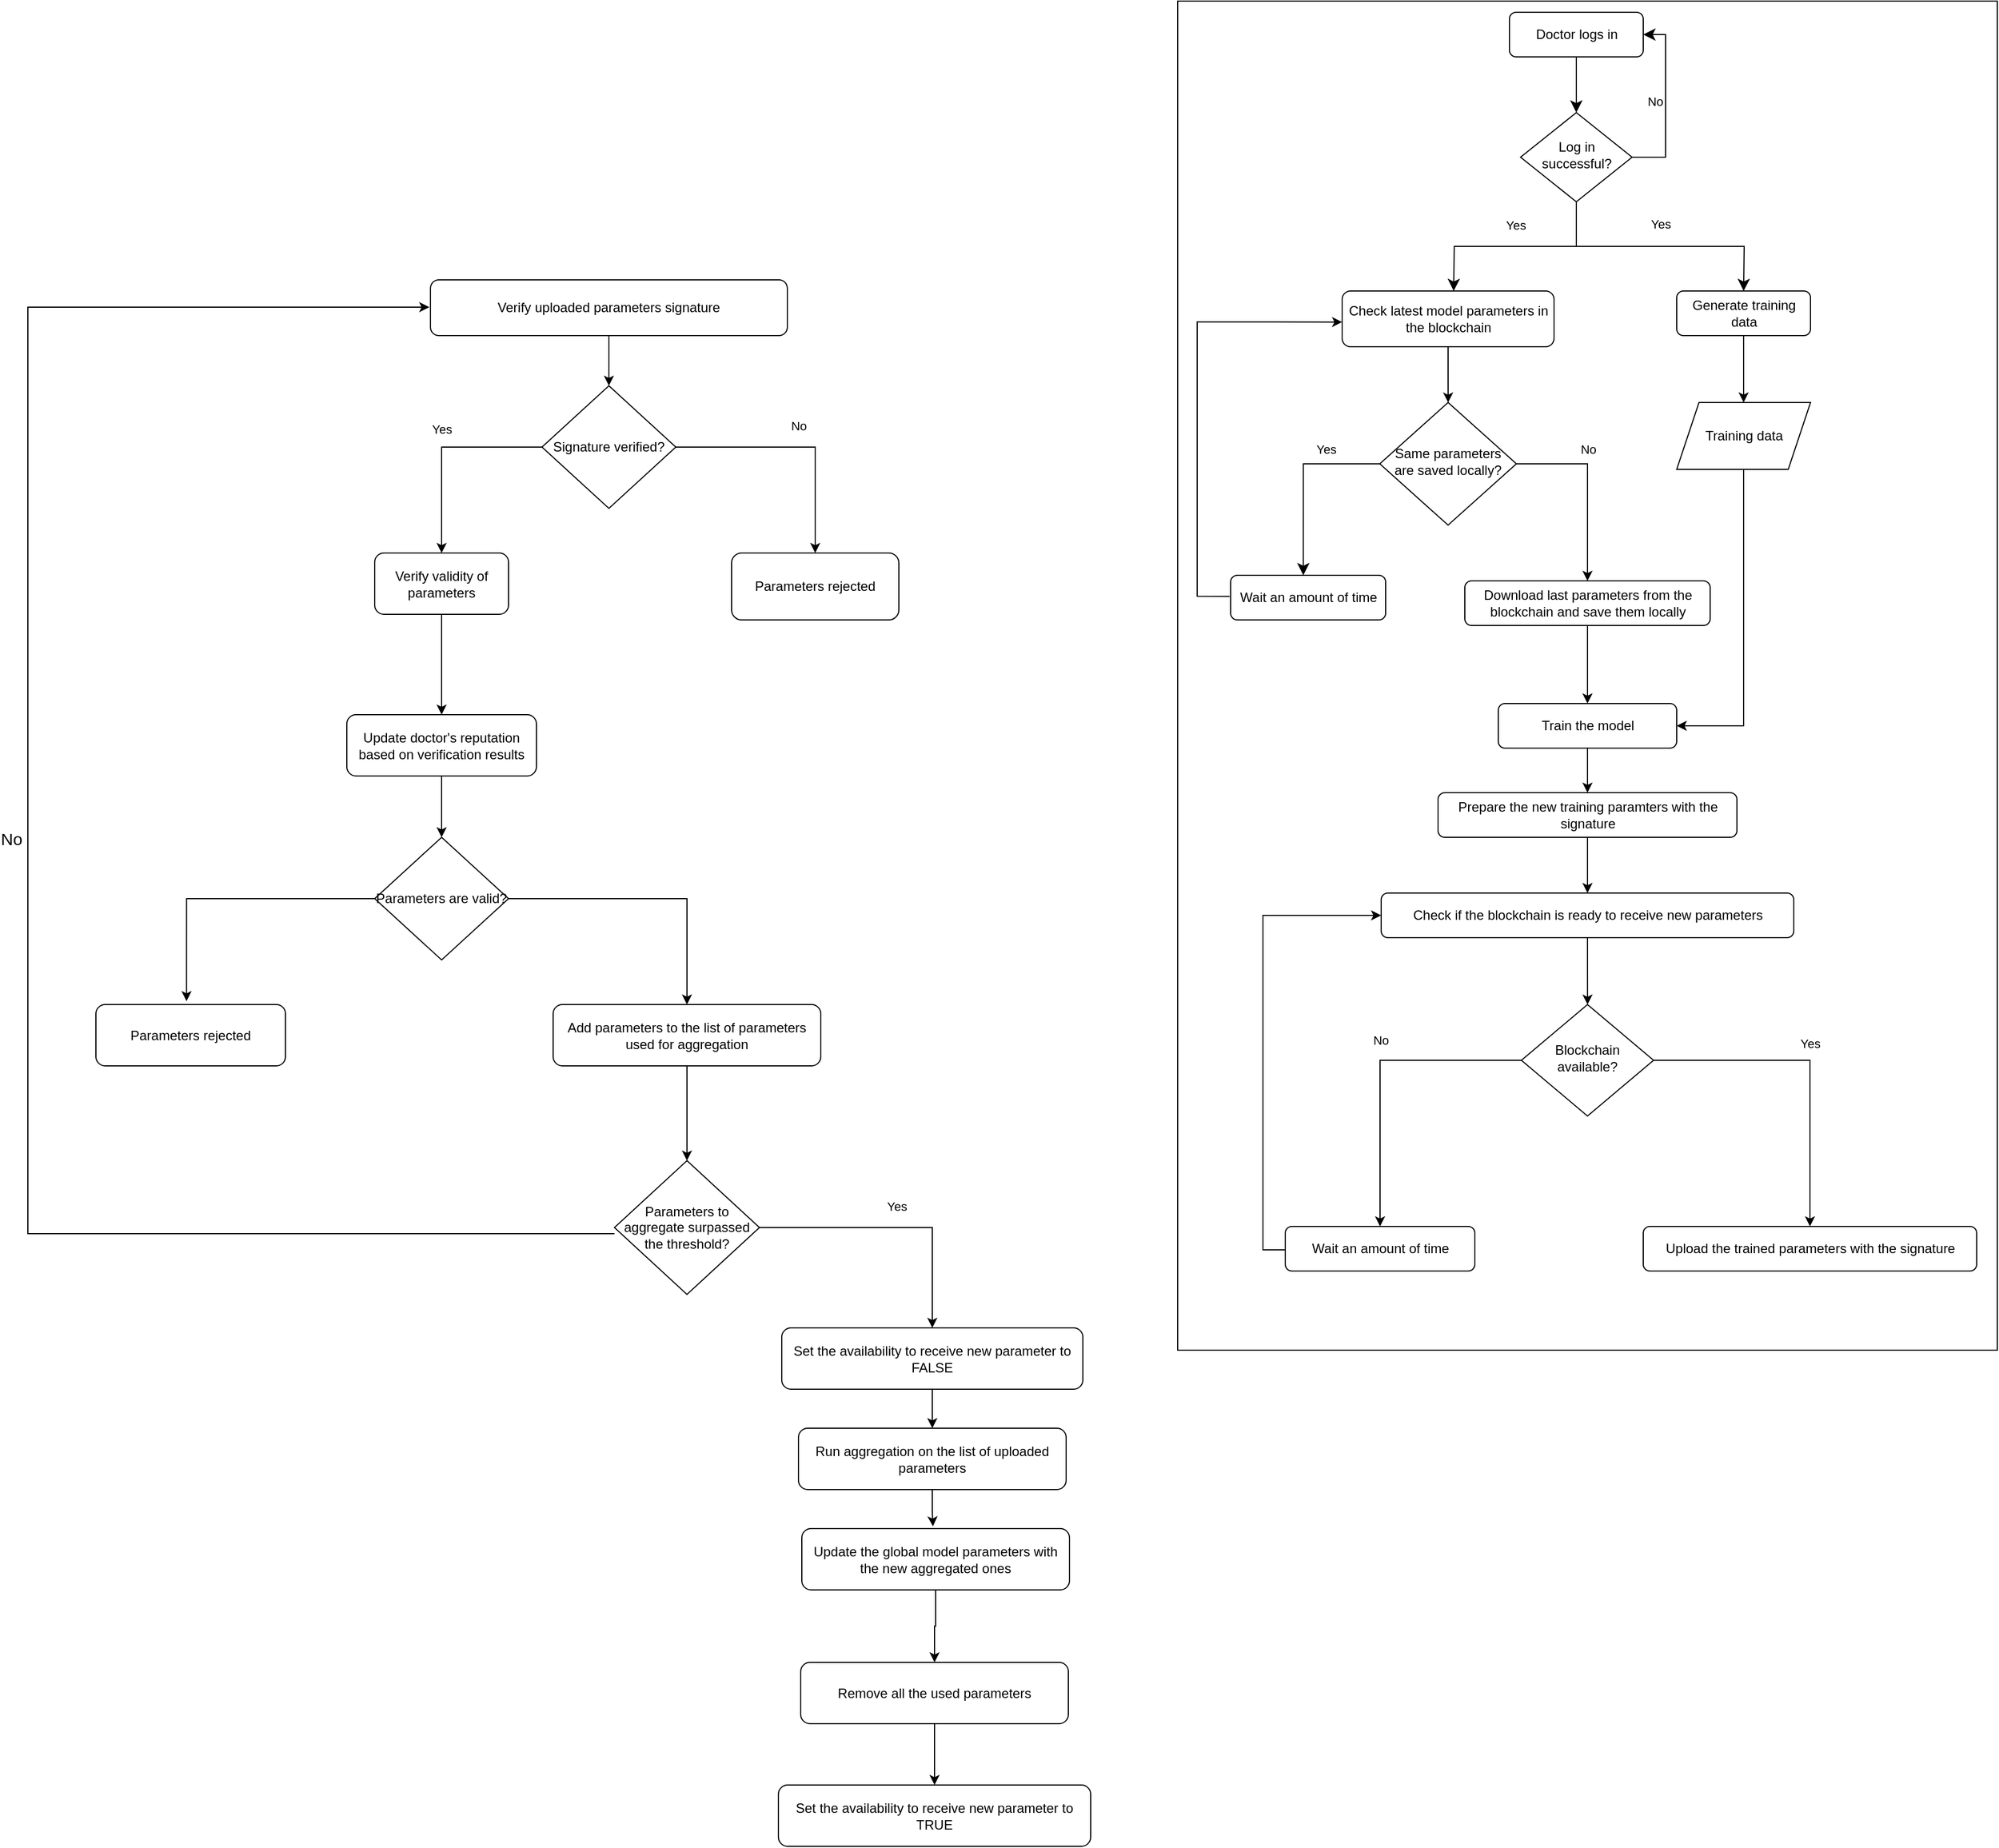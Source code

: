 <mxfile version="21.5.0" type="github">
  <diagram id="C5RBs43oDa-KdzZeNtuy" name="Page-1">
    <mxGraphModel dx="3566" dy="1013" grid="1" gridSize="10" guides="1" tooltips="1" connect="1" arrows="1" fold="1" page="1" pageScale="1" pageWidth="827" pageHeight="1169" math="0" shadow="0">
      <root>
        <mxCell id="WIyWlLk6GJQsqaUBKTNV-0" />
        <mxCell id="WIyWlLk6GJQsqaUBKTNV-1" parent="WIyWlLk6GJQsqaUBKTNV-0" />
        <mxCell id="_AjF4Cdxy0v_PtBoaZ_c-30" value="" style="edgeStyle=orthogonalEdgeStyle;rounded=0;orthogonalLoop=1;jettySize=auto;html=1;" edge="1" parent="WIyWlLk6GJQsqaUBKTNV-1" source="_AjF4Cdxy0v_PtBoaZ_c-27" target="_AjF4Cdxy0v_PtBoaZ_c-29">
          <mxGeometry relative="1" as="geometry" />
        </mxCell>
        <mxCell id="_AjF4Cdxy0v_PtBoaZ_c-27" value="Verify uploaded parameters signature" style="rounded=1;whiteSpace=wrap;html=1;fontSize=12;glass=0;strokeWidth=1;shadow=0;" vertex="1" parent="WIyWlLk6GJQsqaUBKTNV-1">
          <mxGeometry x="-610" y="280" width="320" height="50" as="geometry" />
        </mxCell>
        <mxCell id="_AjF4Cdxy0v_PtBoaZ_c-32" value="No" style="edgeStyle=orthogonalEdgeStyle;rounded=0;orthogonalLoop=1;jettySize=auto;html=1;labelPosition=center;verticalLabelPosition=top;align=center;verticalAlign=bottom;spacingBottom=10;" edge="1" parent="WIyWlLk6GJQsqaUBKTNV-1" source="_AjF4Cdxy0v_PtBoaZ_c-29" target="_AjF4Cdxy0v_PtBoaZ_c-31">
          <mxGeometry relative="1" as="geometry">
            <mxPoint x="-279.963" y="525" as="targetPoint" />
          </mxGeometry>
        </mxCell>
        <mxCell id="_AjF4Cdxy0v_PtBoaZ_c-34" value="Yes" style="edgeStyle=orthogonalEdgeStyle;rounded=0;orthogonalLoop=1;jettySize=auto;html=1;entryX=0.5;entryY=0;entryDx=0;entryDy=0;labelPosition=center;verticalLabelPosition=top;align=center;verticalAlign=bottom;spacingBottom=10;" edge="1" parent="WIyWlLk6GJQsqaUBKTNV-1" source="_AjF4Cdxy0v_PtBoaZ_c-29" target="_AjF4Cdxy0v_PtBoaZ_c-33">
          <mxGeometry relative="1" as="geometry" />
        </mxCell>
        <mxCell id="_AjF4Cdxy0v_PtBoaZ_c-29" value="Signature verified?" style="rhombus;whiteSpace=wrap;html=1;" vertex="1" parent="WIyWlLk6GJQsqaUBKTNV-1">
          <mxGeometry x="-510" y="375" width="120" height="110" as="geometry" />
        </mxCell>
        <mxCell id="_AjF4Cdxy0v_PtBoaZ_c-31" value="Parameters rejected" style="rounded=1;whiteSpace=wrap;html=1;" vertex="1" parent="WIyWlLk6GJQsqaUBKTNV-1">
          <mxGeometry x="-340" y="525" width="150" height="60" as="geometry" />
        </mxCell>
        <mxCell id="_AjF4Cdxy0v_PtBoaZ_c-38" value="" style="edgeStyle=orthogonalEdgeStyle;rounded=0;orthogonalLoop=1;jettySize=auto;html=1;entryX=0.5;entryY=0;entryDx=0;entryDy=0;" edge="1" parent="WIyWlLk6GJQsqaUBKTNV-1" source="_AjF4Cdxy0v_PtBoaZ_c-33" target="_AjF4Cdxy0v_PtBoaZ_c-39">
          <mxGeometry relative="1" as="geometry">
            <mxPoint x="-600" y="650.0" as="targetPoint" />
          </mxGeometry>
        </mxCell>
        <mxCell id="_AjF4Cdxy0v_PtBoaZ_c-33" value="Verify validity of parameters" style="rounded=1;whiteSpace=wrap;html=1;" vertex="1" parent="WIyWlLk6GJQsqaUBKTNV-1">
          <mxGeometry x="-660" y="525" width="120" height="55" as="geometry" />
        </mxCell>
        <mxCell id="_AjF4Cdxy0v_PtBoaZ_c-43" value="" style="edgeStyle=orthogonalEdgeStyle;rounded=0;orthogonalLoop=1;jettySize=auto;html=1;" edge="1" parent="WIyWlLk6GJQsqaUBKTNV-1" source="_AjF4Cdxy0v_PtBoaZ_c-39" target="_AjF4Cdxy0v_PtBoaZ_c-40">
          <mxGeometry relative="1" as="geometry" />
        </mxCell>
        <mxCell id="_AjF4Cdxy0v_PtBoaZ_c-39" value="Update doctor&#39;s reputation based on verification results" style="rounded=1;whiteSpace=wrap;html=1;" vertex="1" parent="WIyWlLk6GJQsqaUBKTNV-1">
          <mxGeometry x="-685" y="670" width="170" height="55" as="geometry" />
        </mxCell>
        <mxCell id="_AjF4Cdxy0v_PtBoaZ_c-44" style="edgeStyle=orthogonalEdgeStyle;rounded=0;orthogonalLoop=1;jettySize=auto;html=1;entryX=0.478;entryY=-0.055;entryDx=0;entryDy=0;entryPerimeter=0;exitX=0;exitY=0.5;exitDx=0;exitDy=0;" edge="1" parent="WIyWlLk6GJQsqaUBKTNV-1" source="_AjF4Cdxy0v_PtBoaZ_c-40" target="_AjF4Cdxy0v_PtBoaZ_c-42">
          <mxGeometry relative="1" as="geometry" />
        </mxCell>
        <mxCell id="_AjF4Cdxy0v_PtBoaZ_c-45" style="edgeStyle=orthogonalEdgeStyle;rounded=0;orthogonalLoop=1;jettySize=auto;html=1;exitX=1;exitY=0.5;exitDx=0;exitDy=0;entryX=0.5;entryY=0;entryDx=0;entryDy=0;" edge="1" parent="WIyWlLk6GJQsqaUBKTNV-1" source="_AjF4Cdxy0v_PtBoaZ_c-40" target="_AjF4Cdxy0v_PtBoaZ_c-41">
          <mxGeometry relative="1" as="geometry" />
        </mxCell>
        <mxCell id="_AjF4Cdxy0v_PtBoaZ_c-40" value="Parameters are valid?" style="rhombus;whiteSpace=wrap;html=1;" vertex="1" parent="WIyWlLk6GJQsqaUBKTNV-1">
          <mxGeometry x="-660" y="780" width="120" height="110" as="geometry" />
        </mxCell>
        <mxCell id="_AjF4Cdxy0v_PtBoaZ_c-48" value="" style="edgeStyle=orthogonalEdgeStyle;rounded=0;orthogonalLoop=1;jettySize=auto;html=1;" edge="1" parent="WIyWlLk6GJQsqaUBKTNV-1" source="_AjF4Cdxy0v_PtBoaZ_c-41" target="_AjF4Cdxy0v_PtBoaZ_c-47">
          <mxGeometry relative="1" as="geometry" />
        </mxCell>
        <mxCell id="_AjF4Cdxy0v_PtBoaZ_c-41" value="Add parameters to the list of parameters used for aggregation" style="rounded=1;whiteSpace=wrap;html=1;" vertex="1" parent="WIyWlLk6GJQsqaUBKTNV-1">
          <mxGeometry x="-500" y="930" width="240" height="55" as="geometry" />
        </mxCell>
        <mxCell id="_AjF4Cdxy0v_PtBoaZ_c-42" value="Parameters rejected" style="rounded=1;whiteSpace=wrap;html=1;" vertex="1" parent="WIyWlLk6GJQsqaUBKTNV-1">
          <mxGeometry x="-910" y="930" width="170" height="55" as="geometry" />
        </mxCell>
        <mxCell id="_AjF4Cdxy0v_PtBoaZ_c-50" value="Yes" style="edgeStyle=orthogonalEdgeStyle;rounded=0;orthogonalLoop=1;jettySize=auto;html=1;entryX=0.5;entryY=0;entryDx=0;entryDy=0;labelPosition=center;verticalLabelPosition=top;align=center;verticalAlign=bottom;spacingBottom=10;" edge="1" parent="WIyWlLk6GJQsqaUBKTNV-1" source="_AjF4Cdxy0v_PtBoaZ_c-47" target="_AjF4Cdxy0v_PtBoaZ_c-49">
          <mxGeometry relative="1" as="geometry" />
        </mxCell>
        <mxCell id="_AjF4Cdxy0v_PtBoaZ_c-47" value="Parameters to aggregate surpassed the threshold?" style="rhombus;whiteSpace=wrap;html=1;" vertex="1" parent="WIyWlLk6GJQsqaUBKTNV-1">
          <mxGeometry x="-445" y="1070" width="130" height="120" as="geometry" />
        </mxCell>
        <mxCell id="_AjF4Cdxy0v_PtBoaZ_c-55" value="" style="edgeStyle=orthogonalEdgeStyle;rounded=0;orthogonalLoop=1;jettySize=auto;html=1;" edge="1" parent="WIyWlLk6GJQsqaUBKTNV-1" source="_AjF4Cdxy0v_PtBoaZ_c-49" target="_AjF4Cdxy0v_PtBoaZ_c-54">
          <mxGeometry relative="1" as="geometry" />
        </mxCell>
        <mxCell id="_AjF4Cdxy0v_PtBoaZ_c-49" value="Set the availability to receive new parameter to FALSE" style="rounded=1;whiteSpace=wrap;html=1;" vertex="1" parent="WIyWlLk6GJQsqaUBKTNV-1">
          <mxGeometry x="-295" y="1220" width="270" height="55" as="geometry" />
        </mxCell>
        <mxCell id="_AjF4Cdxy0v_PtBoaZ_c-60" value="" style="edgeStyle=orthogonalEdgeStyle;rounded=0;orthogonalLoop=1;jettySize=auto;html=1;" edge="1" parent="WIyWlLk6GJQsqaUBKTNV-1" source="_AjF4Cdxy0v_PtBoaZ_c-51" target="_AjF4Cdxy0v_PtBoaZ_c-52">
          <mxGeometry relative="1" as="geometry" />
        </mxCell>
        <mxCell id="_AjF4Cdxy0v_PtBoaZ_c-51" value="Update the global model parameters with the new aggregated ones" style="rounded=1;whiteSpace=wrap;html=1;" vertex="1" parent="WIyWlLk6GJQsqaUBKTNV-1">
          <mxGeometry x="-277" y="1400" width="240" height="55" as="geometry" />
        </mxCell>
        <mxCell id="_AjF4Cdxy0v_PtBoaZ_c-58" value="" style="edgeStyle=orthogonalEdgeStyle;rounded=0;orthogonalLoop=1;jettySize=auto;html=1;" edge="1" parent="WIyWlLk6GJQsqaUBKTNV-1" source="_AjF4Cdxy0v_PtBoaZ_c-52" target="_AjF4Cdxy0v_PtBoaZ_c-53">
          <mxGeometry relative="1" as="geometry" />
        </mxCell>
        <mxCell id="_AjF4Cdxy0v_PtBoaZ_c-52" value="Remove all the used parameters" style="rounded=1;whiteSpace=wrap;html=1;" vertex="1" parent="WIyWlLk6GJQsqaUBKTNV-1">
          <mxGeometry x="-278" y="1520" width="240" height="55" as="geometry" />
        </mxCell>
        <mxCell id="_AjF4Cdxy0v_PtBoaZ_c-53" value="Set the availability to receive new parameter to TRUE" style="rounded=1;whiteSpace=wrap;html=1;" vertex="1" parent="WIyWlLk6GJQsqaUBKTNV-1">
          <mxGeometry x="-298" y="1630" width="280" height="55" as="geometry" />
        </mxCell>
        <mxCell id="_AjF4Cdxy0v_PtBoaZ_c-56" value="" style="edgeStyle=orthogonalEdgeStyle;rounded=0;orthogonalLoop=1;jettySize=auto;html=1;entryX=0.49;entryY=-0.036;entryDx=0;entryDy=0;entryPerimeter=0;" edge="1" parent="WIyWlLk6GJQsqaUBKTNV-1" source="_AjF4Cdxy0v_PtBoaZ_c-54" target="_AjF4Cdxy0v_PtBoaZ_c-51">
          <mxGeometry relative="1" as="geometry">
            <mxPoint x="-160" y="1390" as="targetPoint" />
          </mxGeometry>
        </mxCell>
        <mxCell id="_AjF4Cdxy0v_PtBoaZ_c-54" value="Run aggregation on the list of uploaded parameters" style="rounded=1;whiteSpace=wrap;html=1;" vertex="1" parent="WIyWlLk6GJQsqaUBKTNV-1">
          <mxGeometry x="-280" y="1310" width="240" height="55" as="geometry" />
        </mxCell>
        <mxCell id="_AjF4Cdxy0v_PtBoaZ_c-59" value="No" style="edgeStyle=orthogonalEdgeStyle;rounded=0;orthogonalLoop=1;jettySize=auto;html=1;entryX=0;entryY=0.25;entryDx=0;entryDy=0;labelPosition=center;verticalLabelPosition=top;align=center;verticalAlign=bottom;spacingBottom=10;exitX=0;exitY=0.504;exitDx=0;exitDy=0;spacingLeft=0;spacingRight=30;exitPerimeter=0;fontSize=15;" edge="1" parent="WIyWlLk6GJQsqaUBKTNV-1">
          <mxGeometry relative="1" as="geometry">
            <mxPoint x="-445" y="1135.48" as="sourcePoint" />
            <mxPoint x="-611" y="304.5" as="targetPoint" />
            <Array as="points">
              <mxPoint x="-971" y="1136" />
              <mxPoint x="-971" y="305" />
            </Array>
          </mxGeometry>
        </mxCell>
        <mxCell id="_AjF4Cdxy0v_PtBoaZ_c-81" value="" style="group" vertex="1" connectable="0" parent="WIyWlLk6GJQsqaUBKTNV-1">
          <mxGeometry x="60" y="30" width="735" height="1210" as="geometry" />
        </mxCell>
        <mxCell id="_AjF4Cdxy0v_PtBoaZ_c-77" value="" style="rounded=0;whiteSpace=wrap;html=1;fillColor=#FFFFFF;" vertex="1" parent="_AjF4Cdxy0v_PtBoaZ_c-81">
          <mxGeometry width="735" height="1210" as="geometry" />
        </mxCell>
        <mxCell id="WIyWlLk6GJQsqaUBKTNV-3" value="Doctor logs in" style="rounded=1;whiteSpace=wrap;html=1;fontSize=12;glass=0;strokeWidth=1;shadow=0;fillColor=#FFFFFF;fontColor=#000000;strokeColor=#000000;" parent="_AjF4Cdxy0v_PtBoaZ_c-81" vertex="1">
          <mxGeometry x="297.5" y="10" width="120" height="40" as="geometry" />
        </mxCell>
        <mxCell id="WIyWlLk6GJQsqaUBKTNV-4" value="Yes" style="rounded=0;html=1;jettySize=auto;orthogonalLoop=1;fontSize=11;endArrow=classic;endFill=1;endSize=8;strokeWidth=1;shadow=0;labelBackgroundColor=none;edgeStyle=orthogonalEdgeStyle;exitX=0.5;exitY=1;exitDx=0;exitDy=0;fontColor=#000000;strokeColor=#000000;" parent="_AjF4Cdxy0v_PtBoaZ_c-81" source="WIyWlLk6GJQsqaUBKTNV-6" edge="1">
          <mxGeometry y="20" relative="1" as="geometry">
            <mxPoint as="offset" />
            <mxPoint x="507.5" y="260" as="targetPoint" />
          </mxGeometry>
        </mxCell>
        <mxCell id="WIyWlLk6GJQsqaUBKTNV-5" value="No" style="edgeStyle=orthogonalEdgeStyle;rounded=0;html=1;jettySize=auto;orthogonalLoop=1;fontSize=11;endArrow=classic;endFill=1;endSize=8;strokeWidth=1;shadow=0;labelBackgroundColor=none;entryX=1;entryY=0.5;entryDx=0;entryDy=0;fontColor=#000000;strokeColor=#000000;" parent="_AjF4Cdxy0v_PtBoaZ_c-81" target="WIyWlLk6GJQsqaUBKTNV-3" edge="1">
          <mxGeometry y="10" relative="1" as="geometry">
            <mxPoint as="offset" />
            <mxPoint x="407.499" y="140.023" as="sourcePoint" />
            <mxPoint x="467.47" y="70" as="targetPoint" />
            <Array as="points">
              <mxPoint x="437.5" y="140" />
              <mxPoint x="437.5" y="30" />
            </Array>
          </mxGeometry>
        </mxCell>
        <mxCell id="WIyWlLk6GJQsqaUBKTNV-6" value="Log in successful?" style="rhombus;whiteSpace=wrap;html=1;shadow=0;fontFamily=Helvetica;fontSize=12;align=center;strokeWidth=1;spacing=6;spacingTop=-4;fillColor=#FFFFFF;fontColor=#000000;strokeColor=#000000;" parent="_AjF4Cdxy0v_PtBoaZ_c-81" vertex="1">
          <mxGeometry x="307.5" y="100" width="100" height="80" as="geometry" />
        </mxCell>
        <mxCell id="WIyWlLk6GJQsqaUBKTNV-2" value="" style="rounded=0;html=1;jettySize=auto;orthogonalLoop=1;fontSize=11;endArrow=classic;endFill=1;endSize=8;strokeWidth=1;shadow=0;labelBackgroundColor=none;edgeStyle=orthogonalEdgeStyle;fontColor=#000000;strokeColor=#000000;" parent="_AjF4Cdxy0v_PtBoaZ_c-81" source="WIyWlLk6GJQsqaUBKTNV-3" target="WIyWlLk6GJQsqaUBKTNV-6" edge="1">
          <mxGeometry relative="1" as="geometry" />
        </mxCell>
        <mxCell id="WIyWlLk6GJQsqaUBKTNV-12" value="Generate training data" style="rounded=1;whiteSpace=wrap;html=1;fontSize=12;glass=0;strokeWidth=1;shadow=0;fillColor=#FFFFFF;fontColor=#000000;strokeColor=#000000;" parent="_AjF4Cdxy0v_PtBoaZ_c-81" vertex="1">
          <mxGeometry x="447.5" y="260" width="120" height="40" as="geometry" />
        </mxCell>
        <mxCell id="_AjF4Cdxy0v_PtBoaZ_c-0" value="Training data" style="shape=parallelogram;perimeter=parallelogramPerimeter;whiteSpace=wrap;html=1;fixedSize=1;fillColor=#FFFFFF;fontColor=#000000;strokeColor=#000000;" vertex="1" parent="_AjF4Cdxy0v_PtBoaZ_c-81">
          <mxGeometry x="447.5" y="360" width="120" height="60" as="geometry" />
        </mxCell>
        <mxCell id="_AjF4Cdxy0v_PtBoaZ_c-1" value="" style="edgeStyle=orthogonalEdgeStyle;rounded=0;orthogonalLoop=1;jettySize=auto;html=1;fontColor=#000000;strokeColor=#000000;" edge="1" parent="_AjF4Cdxy0v_PtBoaZ_c-81" source="WIyWlLk6GJQsqaUBKTNV-12" target="_AjF4Cdxy0v_PtBoaZ_c-0">
          <mxGeometry relative="1" as="geometry" />
        </mxCell>
        <mxCell id="_AjF4Cdxy0v_PtBoaZ_c-2" value="Check latest model parameters in the blockchain" style="rounded=1;whiteSpace=wrap;html=1;fontSize=12;glass=0;strokeWidth=1;shadow=0;fillColor=#FFFFFF;fontColor=#000000;strokeColor=#000000;" vertex="1" parent="_AjF4Cdxy0v_PtBoaZ_c-81">
          <mxGeometry x="147.5" y="260" width="190" height="50" as="geometry" />
        </mxCell>
        <mxCell id="_AjF4Cdxy0v_PtBoaZ_c-6" value="Same parameters are saved locally?" style="rhombus;whiteSpace=wrap;html=1;shadow=0;fontFamily=Helvetica;fontSize=12;align=center;strokeWidth=1;spacing=6;spacingTop=-4;fillColor=#FFFFFF;fontColor=#000000;strokeColor=#000000;" vertex="1" parent="_AjF4Cdxy0v_PtBoaZ_c-81">
          <mxGeometry x="181.25" y="360" width="122.5" height="110" as="geometry" />
        </mxCell>
        <mxCell id="_AjF4Cdxy0v_PtBoaZ_c-7" value="" style="edgeStyle=orthogonalEdgeStyle;rounded=0;orthogonalLoop=1;jettySize=auto;html=1;fontColor=#000000;strokeColor=#000000;" edge="1" parent="_AjF4Cdxy0v_PtBoaZ_c-81" source="_AjF4Cdxy0v_PtBoaZ_c-2" target="_AjF4Cdxy0v_PtBoaZ_c-6">
          <mxGeometry relative="1" as="geometry" />
        </mxCell>
        <mxCell id="_AjF4Cdxy0v_PtBoaZ_c-15" style="edgeStyle=orthogonalEdgeStyle;rounded=0;orthogonalLoop=1;jettySize=auto;html=1;exitX=-0.006;exitY=0.471;exitDx=0;exitDy=0;exitPerimeter=0;fontColor=#000000;strokeColor=#000000;" edge="1" parent="_AjF4Cdxy0v_PtBoaZ_c-81" source="_AjF4Cdxy0v_PtBoaZ_c-8">
          <mxGeometry relative="1" as="geometry">
            <mxPoint x="37.49" y="532.5" as="sourcePoint" />
            <mxPoint x="147.5" y="287.82" as="targetPoint" />
            <Array as="points">
              <mxPoint x="17.5" y="534" />
              <mxPoint x="17.5" y="288" />
            </Array>
          </mxGeometry>
        </mxCell>
        <mxCell id="_AjF4Cdxy0v_PtBoaZ_c-8" value="Wait an amount of time" style="rounded=1;whiteSpace=wrap;html=1;fontSize=12;glass=0;strokeWidth=1;shadow=0;fillColor=#FFFFFF;fontColor=#000000;strokeColor=#000000;" vertex="1" parent="_AjF4Cdxy0v_PtBoaZ_c-81">
          <mxGeometry x="47.5" y="515" width="139" height="40" as="geometry" />
        </mxCell>
        <mxCell id="_AjF4Cdxy0v_PtBoaZ_c-12" value="Yes" style="rounded=0;html=1;jettySize=auto;orthogonalLoop=1;fontSize=11;endArrow=classic;endFill=1;endSize=8;strokeWidth=1;shadow=0;labelBackgroundColor=none;edgeStyle=orthogonalEdgeStyle;exitX=0;exitY=0.5;exitDx=0;exitDy=0;entryX=0.469;entryY=0;entryDx=0;entryDy=0;entryPerimeter=0;labelPosition=center;verticalLabelPosition=top;align=center;verticalAlign=bottom;spacingBottom=20;fontColor=#000000;strokeColor=#000000;" edge="1" parent="_AjF4Cdxy0v_PtBoaZ_c-81" source="_AjF4Cdxy0v_PtBoaZ_c-6" target="_AjF4Cdxy0v_PtBoaZ_c-8">
          <mxGeometry y="20" relative="1" as="geometry">
            <mxPoint as="offset" />
            <mxPoint x="-3.03" y="410" as="sourcePoint" />
            <mxPoint x="146.97" y="490" as="targetPoint" />
          </mxGeometry>
        </mxCell>
        <mxCell id="_AjF4Cdxy0v_PtBoaZ_c-17" value="Yes" style="rounded=0;html=1;jettySize=auto;orthogonalLoop=1;fontSize=11;endArrow=classic;endFill=1;endSize=8;strokeWidth=1;shadow=0;labelBackgroundColor=none;edgeStyle=orthogonalEdgeStyle;exitX=0.5;exitY=1;exitDx=0;exitDy=0;fontColor=#000000;strokeColor=#000000;labelPosition=center;verticalLabelPosition=top;align=center;verticalAlign=bottom;spacingBottom=30;" edge="1" parent="_AjF4Cdxy0v_PtBoaZ_c-81" source="WIyWlLk6GJQsqaUBKTNV-6">
          <mxGeometry y="20" relative="1" as="geometry">
            <mxPoint as="offset" />
            <mxPoint x="97.5" y="180" as="sourcePoint" />
            <mxPoint x="247.5" y="260" as="targetPoint" />
          </mxGeometry>
        </mxCell>
        <mxCell id="_AjF4Cdxy0v_PtBoaZ_c-18" value="Download last parameters from the blockchain and save them locally" style="rounded=1;whiteSpace=wrap;html=1;fontSize=12;glass=0;strokeWidth=1;shadow=0;fillColor=#FFFFFF;fontColor=#000000;strokeColor=#000000;" vertex="1" parent="_AjF4Cdxy0v_PtBoaZ_c-81">
          <mxGeometry x="257.5" y="520" width="220" height="40" as="geometry" />
        </mxCell>
        <mxCell id="_AjF4Cdxy0v_PtBoaZ_c-79" value="No" style="edgeStyle=orthogonalEdgeStyle;rounded=0;orthogonalLoop=1;jettySize=auto;html=1;exitX=1;exitY=0.5;exitDx=0;exitDy=0;entryX=0.5;entryY=0;entryDx=0;entryDy=0;strokeColor=#000000;labelBackgroundColor=none;fontColor=#000000;labelPosition=center;verticalLabelPosition=top;align=center;verticalAlign=bottom;spacingBottom=25;" edge="1" parent="_AjF4Cdxy0v_PtBoaZ_c-81" source="_AjF4Cdxy0v_PtBoaZ_c-6" target="_AjF4Cdxy0v_PtBoaZ_c-18">
          <mxGeometry relative="1" as="geometry" />
        </mxCell>
        <mxCell id="_AjF4Cdxy0v_PtBoaZ_c-22" value="Train the model" style="rounded=1;whiteSpace=wrap;html=1;fontSize=12;glass=0;strokeWidth=1;shadow=0;fillColor=#FFFFFF;fontColor=#000000;strokeColor=#000000;" vertex="1" parent="_AjF4Cdxy0v_PtBoaZ_c-81">
          <mxGeometry x="287.5" y="630" width="160" height="40" as="geometry" />
        </mxCell>
        <mxCell id="_AjF4Cdxy0v_PtBoaZ_c-24" style="edgeStyle=orthogonalEdgeStyle;rounded=0;orthogonalLoop=1;jettySize=auto;html=1;entryX=1;entryY=0.5;entryDx=0;entryDy=0;fontColor=#000000;strokeColor=#000000;" edge="1" parent="_AjF4Cdxy0v_PtBoaZ_c-81" source="_AjF4Cdxy0v_PtBoaZ_c-0" target="_AjF4Cdxy0v_PtBoaZ_c-22">
          <mxGeometry relative="1" as="geometry" />
        </mxCell>
        <mxCell id="_AjF4Cdxy0v_PtBoaZ_c-25" value="Check if the blockchain is ready to receive new parameters" style="rounded=1;whiteSpace=wrap;html=1;fontSize=12;glass=0;strokeWidth=1;shadow=0;fillColor=#FFFFFF;fontColor=#000000;strokeColor=#000000;" vertex="1" parent="_AjF4Cdxy0v_PtBoaZ_c-81">
          <mxGeometry x="182.5" y="800" width="370" height="40" as="geometry" />
        </mxCell>
        <mxCell id="_AjF4Cdxy0v_PtBoaZ_c-23" value="" style="edgeStyle=orthogonalEdgeStyle;rounded=0;orthogonalLoop=1;jettySize=auto;html=1;fontColor=#000000;strokeColor=#000000;" edge="1" parent="_AjF4Cdxy0v_PtBoaZ_c-81" source="_AjF4Cdxy0v_PtBoaZ_c-18" target="_AjF4Cdxy0v_PtBoaZ_c-22">
          <mxGeometry relative="1" as="geometry" />
        </mxCell>
        <mxCell id="_AjF4Cdxy0v_PtBoaZ_c-61" value="Blockchain available?" style="rhombus;whiteSpace=wrap;html=1;shadow=0;fontFamily=Helvetica;fontSize=12;align=center;strokeWidth=1;spacing=6;spacingTop=-4;fillColor=#FFFFFF;fontColor=#000000;strokeColor=#000000;" vertex="1" parent="_AjF4Cdxy0v_PtBoaZ_c-81">
          <mxGeometry x="308.25" y="900" width="118.5" height="100" as="geometry" />
        </mxCell>
        <mxCell id="_AjF4Cdxy0v_PtBoaZ_c-62" value="" style="edgeStyle=orthogonalEdgeStyle;rounded=0;orthogonalLoop=1;jettySize=auto;html=1;labelBackgroundColor=default;fontColor=#000000;strokeColor=#000000;" edge="1" parent="_AjF4Cdxy0v_PtBoaZ_c-81" source="_AjF4Cdxy0v_PtBoaZ_c-25" target="_AjF4Cdxy0v_PtBoaZ_c-61">
          <mxGeometry relative="1" as="geometry" />
        </mxCell>
        <mxCell id="_AjF4Cdxy0v_PtBoaZ_c-64" value="" style="edgeStyle=orthogonalEdgeStyle;rounded=0;orthogonalLoop=1;jettySize=auto;html=1;fontColor=#000000;strokeColor=#000000;" edge="1" parent="_AjF4Cdxy0v_PtBoaZ_c-81" source="_AjF4Cdxy0v_PtBoaZ_c-22" target="_AjF4Cdxy0v_PtBoaZ_c-63">
          <mxGeometry relative="1" as="geometry">
            <mxPoint x="367.5" y="670" as="sourcePoint" />
            <mxPoint x="367.5" y="790" as="targetPoint" />
          </mxGeometry>
        </mxCell>
        <mxCell id="_AjF4Cdxy0v_PtBoaZ_c-63" value="Prepare the new training paramters with the signature" style="rounded=1;whiteSpace=wrap;html=1;fontSize=12;glass=0;strokeWidth=1;shadow=0;fillColor=#FFFFFF;fontColor=#000000;strokeColor=#000000;" vertex="1" parent="_AjF4Cdxy0v_PtBoaZ_c-81">
          <mxGeometry x="233.5" y="710" width="268" height="40" as="geometry" />
        </mxCell>
        <mxCell id="_AjF4Cdxy0v_PtBoaZ_c-26" value="" style="edgeStyle=orthogonalEdgeStyle;rounded=0;orthogonalLoop=1;jettySize=auto;html=1;fontColor=#000000;strokeColor=#000000;" edge="1" parent="_AjF4Cdxy0v_PtBoaZ_c-81" source="_AjF4Cdxy0v_PtBoaZ_c-63" target="_AjF4Cdxy0v_PtBoaZ_c-25">
          <mxGeometry relative="1" as="geometry" />
        </mxCell>
        <mxCell id="_AjF4Cdxy0v_PtBoaZ_c-65" value="Upload the trained parameters with the signature" style="rounded=1;whiteSpace=wrap;html=1;fontSize=12;glass=0;strokeWidth=1;shadow=0;fillColor=#FFFFFF;fontColor=#000000;strokeColor=#000000;" vertex="1" parent="_AjF4Cdxy0v_PtBoaZ_c-81">
          <mxGeometry x="417.5" y="1099" width="299" height="40" as="geometry" />
        </mxCell>
        <mxCell id="_AjF4Cdxy0v_PtBoaZ_c-72" value="Yes" style="edgeStyle=orthogonalEdgeStyle;rounded=0;orthogonalLoop=1;jettySize=auto;html=1;entryX=0.5;entryY=0;entryDx=0;entryDy=0;exitX=1;exitY=0.5;exitDx=0;exitDy=0;labelPosition=center;verticalLabelPosition=top;align=center;verticalAlign=bottom;spacingTop=0;spacingBottom=10;fontColor=#000000;strokeColor=#000000;labelBackgroundColor=none;" edge="1" parent="_AjF4Cdxy0v_PtBoaZ_c-81" source="_AjF4Cdxy0v_PtBoaZ_c-61" target="_AjF4Cdxy0v_PtBoaZ_c-65">
          <mxGeometry relative="1" as="geometry" />
        </mxCell>
        <mxCell id="_AjF4Cdxy0v_PtBoaZ_c-69" style="edgeStyle=orthogonalEdgeStyle;rounded=0;orthogonalLoop=1;jettySize=auto;html=1;entryX=0;entryY=0.5;entryDx=0;entryDy=0;exitX=0;exitY=0.5;exitDx=0;exitDy=0;fontColor=#000000;strokeColor=#000000;" edge="1" parent="_AjF4Cdxy0v_PtBoaZ_c-81" source="_AjF4Cdxy0v_PtBoaZ_c-66" target="_AjF4Cdxy0v_PtBoaZ_c-25">
          <mxGeometry relative="1" as="geometry">
            <Array as="points">
              <mxPoint x="117.5" y="1119" />
              <mxPoint x="76.5" y="1120" />
              <mxPoint x="76.5" y="820" />
            </Array>
          </mxGeometry>
        </mxCell>
        <mxCell id="_AjF4Cdxy0v_PtBoaZ_c-66" value="Wait an amount of time" style="rounded=1;whiteSpace=wrap;html=1;fontSize=12;glass=0;strokeWidth=1;shadow=0;fillColor=#FFFFFF;fontColor=#000000;strokeColor=#000000;" vertex="1" parent="_AjF4Cdxy0v_PtBoaZ_c-81">
          <mxGeometry x="96.5" y="1099" width="170" height="40" as="geometry" />
        </mxCell>
        <mxCell id="_AjF4Cdxy0v_PtBoaZ_c-70" value="No" style="edgeStyle=orthogonalEdgeStyle;rounded=0;orthogonalLoop=1;jettySize=auto;html=1;entryX=0.5;entryY=0;entryDx=0;entryDy=0;labelPosition=center;verticalLabelPosition=top;align=center;verticalAlign=bottom;spacingBottom=20;fontColor=#000000;strokeColor=#000000;labelBackgroundColor=none;" edge="1" parent="_AjF4Cdxy0v_PtBoaZ_c-81" source="_AjF4Cdxy0v_PtBoaZ_c-61" target="_AjF4Cdxy0v_PtBoaZ_c-66">
          <mxGeometry relative="1" as="geometry" />
        </mxCell>
      </root>
    </mxGraphModel>
  </diagram>
</mxfile>
